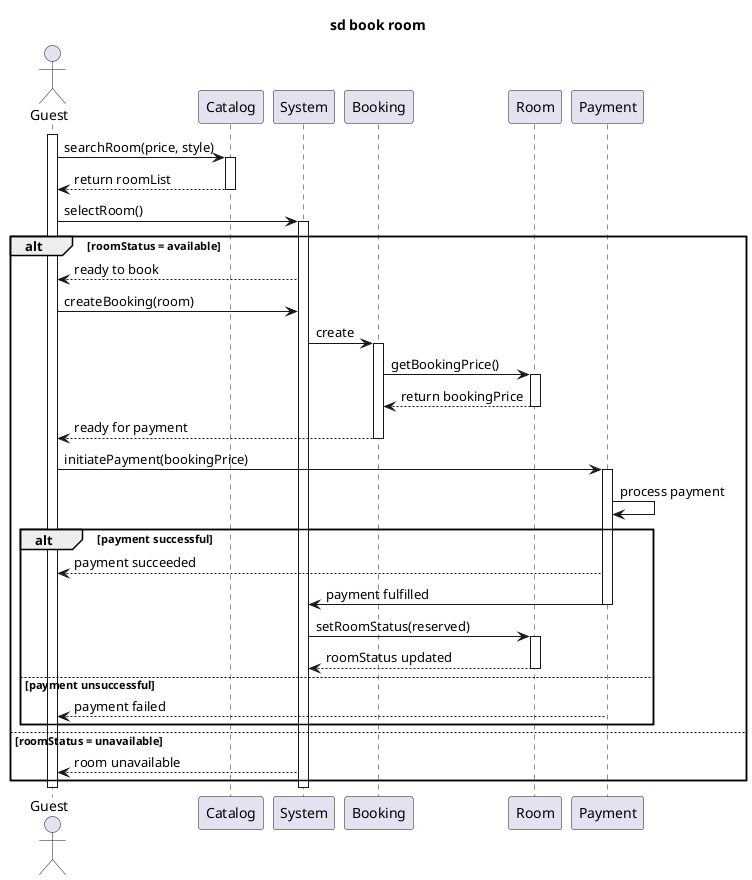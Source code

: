 @startuml
title sd book room

actor Guest
participant Catalog
participant System
participant Booking
participant Room
participant Payment

activate Guest
Guest -> Catalog : searchRoom(price, style)
activate Catalog
Catalog --> Guest : return roomList
deactivate Catalog

Guest -> System : selectRoom()
activate System

alt roomStatus = available
    System --> Guest : ready to book
    Guest -> System : createBooking(room)
    System -> Booking : create
    activate Booking
    Booking -> Room : getBookingPrice()
    activate Room
    Room --> Booking : return bookingPrice
    deactivate Room
    Booking --> Guest : ready for payment
    deactivate Booking
    Guest -> Payment : initiatePayment(bookingPrice)
    activate Payment
    Payment -> Payment : process payment

    alt payment successful
        Payment --> Guest : payment succeeded
        Payment -> System : payment fulfilled
        deactivate Payment
        System -> Room : setRoomStatus(reserved)
        activate Room
        Room --> System : roomStatus updated
        deactivate Room
    else payment unsuccessful
        Payment --> Guest : payment failed
        deactivate Payment
    end

else roomStatus = unavailable
    System --> Guest : room unavailable
end

deactivate System
deactivate Guest

@enduml

